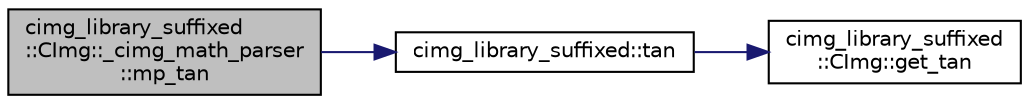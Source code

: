 digraph "cimg_library_suffixed::CImg::_cimg_math_parser::mp_tan"
{
  edge [fontname="Helvetica",fontsize="10",labelfontname="Helvetica",labelfontsize="10"];
  node [fontname="Helvetica",fontsize="10",shape=record];
  rankdir="LR";
  Node1140 [label="cimg_library_suffixed\l::CImg::_cimg_math_parser\l::mp_tan",height=0.2,width=0.4,color="black", fillcolor="grey75", style="filled", fontcolor="black"];
  Node1140 -> Node1141 [color="midnightblue",fontsize="10",style="solid",fontname="Helvetica"];
  Node1141 [label="cimg_library_suffixed::tan",height=0.2,width=0.4,color="black", fillcolor="white", style="filled",URL="$namespacecimg__library__suffixed.html#adf6af236b90c91a9d3ac434babe57b03"];
  Node1141 -> Node1142 [color="midnightblue",fontsize="10",style="solid",fontname="Helvetica"];
  Node1142 [label="cimg_library_suffixed\l::CImg::get_tan",height=0.2,width=0.4,color="black", fillcolor="white", style="filled",URL="$structcimg__library__suffixed_1_1_c_img.html#a4fdd62196520ecebee0709361badba35",tooltip="Compute the tangent of each pixel value . "];
}
